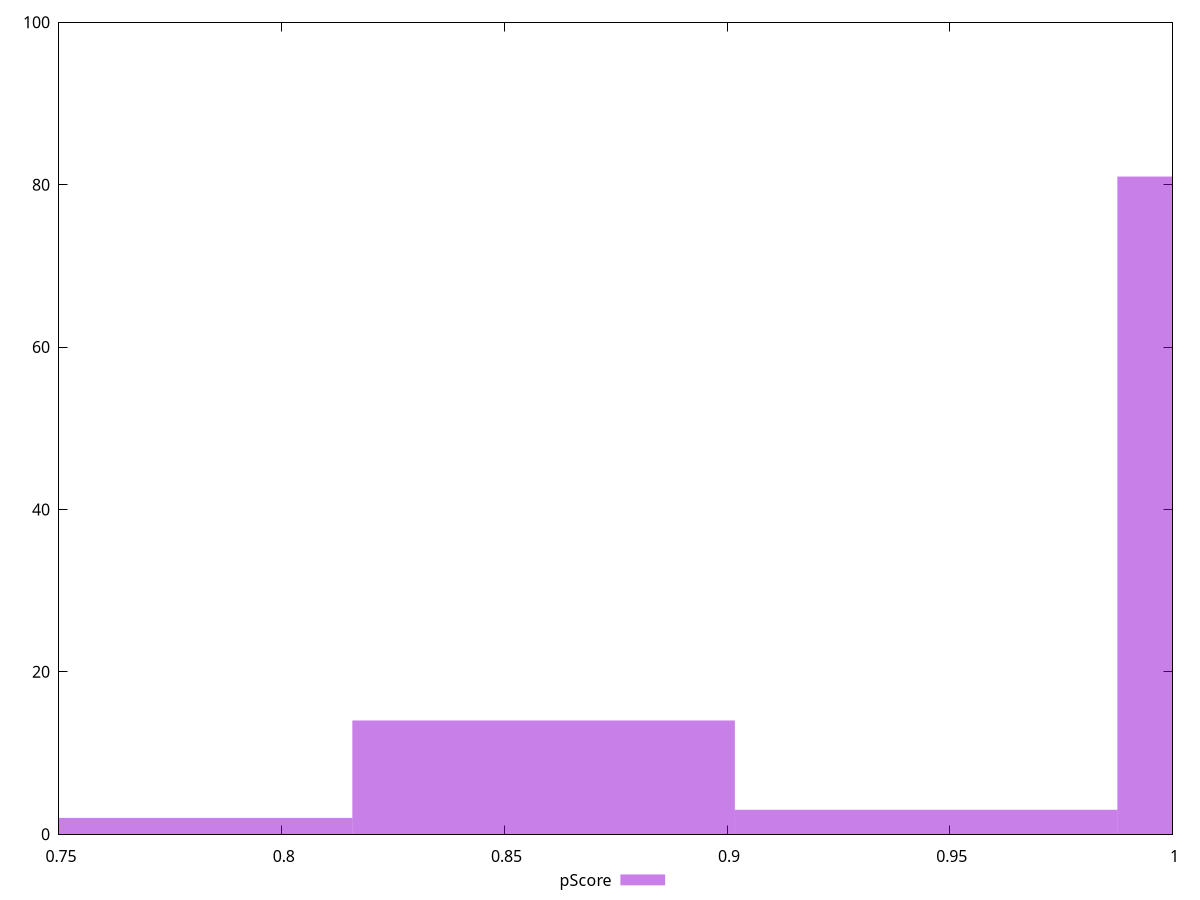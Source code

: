 reset

$pScore <<EOF
1.0305606457135261 81
0.8588005380946051 14
0.7729204842851446 2
0.9446805919040656 3
EOF

set key outside below
set boxwidth 0.08588005380946051
set xrange [0.75:1]
set yrange [0:100]
set trange [0:100]
set style fill transparent solid 0.5 noborder
set terminal svg size 640, 490 enhanced background rgb 'white'
set output "report_00009_2021-02-08T22-37-41.559Z/unminified-javascript/samples/pages/pScore/histogram.svg"

plot $pScore title "pScore" with boxes

reset

